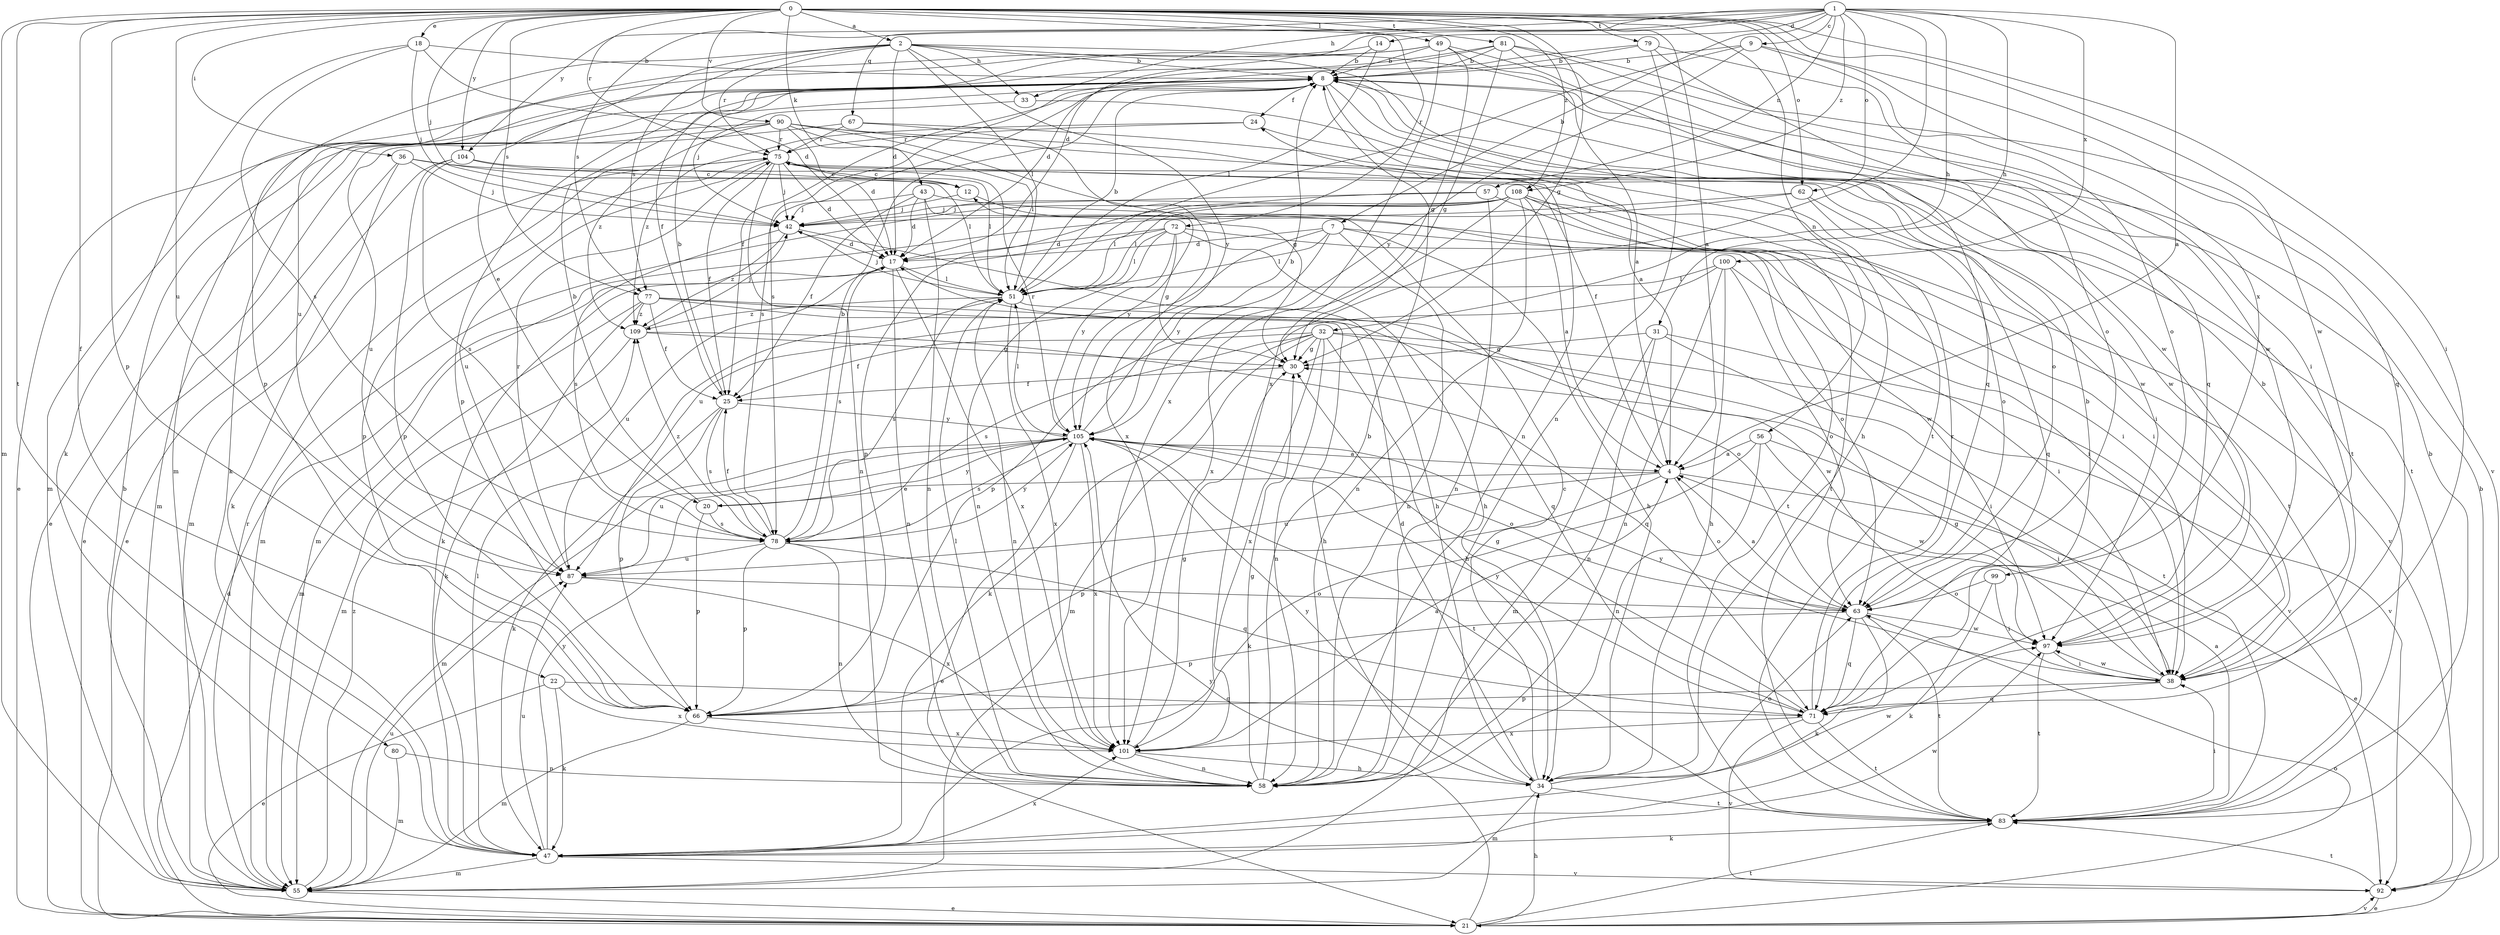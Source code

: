 strict digraph  {
0;
1;
2;
4;
7;
8;
9;
12;
14;
17;
18;
20;
21;
22;
24;
25;
30;
31;
32;
33;
34;
36;
38;
42;
43;
47;
49;
51;
55;
56;
57;
58;
62;
63;
66;
67;
71;
72;
75;
77;
78;
79;
80;
81;
83;
87;
90;
92;
97;
99;
100;
101;
104;
105;
108;
109;
0 -> 2  [label=a];
0 -> 4  [label=a];
0 -> 18  [label=e];
0 -> 22  [label=f];
0 -> 30  [label=g];
0 -> 36  [label=i];
0 -> 38  [label=i];
0 -> 42  [label=j];
0 -> 43  [label=k];
0 -> 49  [label=l];
0 -> 55  [label=m];
0 -> 56  [label=n];
0 -> 62  [label=o];
0 -> 66  [label=p];
0 -> 72  [label=r];
0 -> 75  [label=r];
0 -> 77  [label=s];
0 -> 79  [label=t];
0 -> 80  [label=t];
0 -> 81  [label=t];
0 -> 87  [label=u];
0 -> 90  [label=v];
0 -> 97  [label=w];
0 -> 99  [label=x];
0 -> 104  [label=y];
0 -> 108  [label=z];
1 -> 4  [label=a];
1 -> 7  [label=b];
1 -> 9  [label=c];
1 -> 14  [label=d];
1 -> 17  [label=d];
1 -> 31  [label=h];
1 -> 32  [label=h];
1 -> 33  [label=h];
1 -> 57  [label=n];
1 -> 62  [label=o];
1 -> 67  [label=q];
1 -> 77  [label=s];
1 -> 100  [label=x];
1 -> 101  [label=x];
1 -> 104  [label=y];
1 -> 108  [label=z];
2 -> 8  [label=b];
2 -> 17  [label=d];
2 -> 20  [label=e];
2 -> 33  [label=h];
2 -> 51  [label=l];
2 -> 66  [label=p];
2 -> 75  [label=r];
2 -> 77  [label=s];
2 -> 83  [label=t];
2 -> 97  [label=w];
2 -> 105  [label=y];
4 -> 20  [label=e];
4 -> 21  [label=e];
4 -> 24  [label=f];
4 -> 63  [label=o];
4 -> 66  [label=p];
4 -> 87  [label=u];
7 -> 17  [label=d];
7 -> 34  [label=h];
7 -> 38  [label=i];
7 -> 51  [label=l];
7 -> 58  [label=n];
7 -> 87  [label=u];
7 -> 105  [label=y];
8 -> 24  [label=f];
8 -> 25  [label=f];
8 -> 34  [label=h];
8 -> 47  [label=k];
8 -> 55  [label=m];
8 -> 58  [label=n];
8 -> 66  [label=p];
8 -> 78  [label=s];
8 -> 83  [label=t];
9 -> 8  [label=b];
9 -> 51  [label=l];
9 -> 63  [label=o];
9 -> 71  [label=q];
9 -> 105  [label=y];
12 -> 42  [label=j];
12 -> 83  [label=t];
14 -> 8  [label=b];
14 -> 51  [label=l];
14 -> 87  [label=u];
17 -> 51  [label=l];
17 -> 58  [label=n];
17 -> 78  [label=s];
17 -> 87  [label=u];
17 -> 101  [label=x];
18 -> 8  [label=b];
18 -> 17  [label=d];
18 -> 42  [label=j];
18 -> 47  [label=k];
18 -> 78  [label=s];
20 -> 8  [label=b];
20 -> 66  [label=p];
20 -> 78  [label=s];
20 -> 105  [label=y];
21 -> 17  [label=d];
21 -> 34  [label=h];
21 -> 63  [label=o];
21 -> 83  [label=t];
21 -> 92  [label=v];
21 -> 105  [label=y];
22 -> 21  [label=e];
22 -> 47  [label=k];
22 -> 71  [label=q];
22 -> 101  [label=x];
24 -> 75  [label=r];
24 -> 83  [label=t];
24 -> 109  [label=z];
25 -> 8  [label=b];
25 -> 47  [label=k];
25 -> 66  [label=p];
25 -> 78  [label=s];
25 -> 105  [label=y];
30 -> 25  [label=f];
31 -> 30  [label=g];
31 -> 55  [label=m];
31 -> 58  [label=n];
31 -> 83  [label=t];
31 -> 92  [label=v];
32 -> 25  [label=f];
32 -> 30  [label=g];
32 -> 34  [label=h];
32 -> 38  [label=i];
32 -> 47  [label=k];
32 -> 55  [label=m];
32 -> 58  [label=n];
32 -> 78  [label=s];
32 -> 92  [label=v];
32 -> 101  [label=x];
33 -> 4  [label=a];
33 -> 42  [label=j];
34 -> 12  [label=c];
34 -> 17  [label=d];
34 -> 55  [label=m];
34 -> 63  [label=o];
34 -> 83  [label=t];
34 -> 97  [label=w];
34 -> 105  [label=y];
36 -> 12  [label=c];
36 -> 21  [label=e];
36 -> 42  [label=j];
36 -> 47  [label=k];
36 -> 51  [label=l];
38 -> 8  [label=b];
38 -> 30  [label=g];
38 -> 66  [label=p];
38 -> 71  [label=q];
38 -> 97  [label=w];
38 -> 105  [label=y];
42 -> 17  [label=d];
42 -> 34  [label=h];
42 -> 78  [label=s];
42 -> 109  [label=z];
43 -> 17  [label=d];
43 -> 25  [label=f];
43 -> 42  [label=j];
43 -> 58  [label=n];
43 -> 97  [label=w];
43 -> 105  [label=y];
47 -> 51  [label=l];
47 -> 55  [label=m];
47 -> 87  [label=u];
47 -> 92  [label=v];
47 -> 97  [label=w];
47 -> 101  [label=x];
47 -> 105  [label=y];
49 -> 4  [label=a];
49 -> 8  [label=b];
49 -> 21  [label=e];
49 -> 25  [label=f];
49 -> 30  [label=g];
49 -> 71  [label=q];
49 -> 101  [label=x];
51 -> 8  [label=b];
51 -> 42  [label=j];
51 -> 58  [label=n];
51 -> 78  [label=s];
51 -> 97  [label=w];
51 -> 101  [label=x];
51 -> 109  [label=z];
55 -> 8  [label=b];
55 -> 21  [label=e];
55 -> 75  [label=r];
55 -> 87  [label=u];
55 -> 109  [label=z];
56 -> 4  [label=a];
56 -> 38  [label=i];
56 -> 47  [label=k];
56 -> 58  [label=n];
56 -> 97  [label=w];
57 -> 38  [label=i];
57 -> 42  [label=j];
57 -> 51  [label=l];
57 -> 58  [label=n];
58 -> 8  [label=b];
58 -> 30  [label=g];
58 -> 51  [label=l];
62 -> 42  [label=j];
62 -> 55  [label=m];
62 -> 63  [label=o];
62 -> 71  [label=q];
63 -> 4  [label=a];
63 -> 47  [label=k];
63 -> 66  [label=p];
63 -> 71  [label=q];
63 -> 83  [label=t];
63 -> 97  [label=w];
66 -> 55  [label=m];
66 -> 101  [label=x];
67 -> 75  [label=r];
67 -> 87  [label=u];
67 -> 97  [label=w];
67 -> 101  [label=x];
71 -> 8  [label=b];
71 -> 30  [label=g];
71 -> 75  [label=r];
71 -> 83  [label=t];
71 -> 92  [label=v];
71 -> 101  [label=x];
71 -> 105  [label=y];
72 -> 17  [label=d];
72 -> 30  [label=g];
72 -> 34  [label=h];
72 -> 47  [label=k];
72 -> 51  [label=l];
72 -> 58  [label=n];
72 -> 63  [label=o];
72 -> 105  [label=y];
75 -> 12  [label=c];
75 -> 17  [label=d];
75 -> 25  [label=f];
75 -> 42  [label=j];
75 -> 51  [label=l];
75 -> 55  [label=m];
75 -> 58  [label=n];
75 -> 66  [label=p];
75 -> 83  [label=t];
75 -> 87  [label=u];
77 -> 25  [label=f];
77 -> 34  [label=h];
77 -> 47  [label=k];
77 -> 55  [label=m];
77 -> 63  [label=o];
77 -> 71  [label=q];
77 -> 109  [label=z];
78 -> 8  [label=b];
78 -> 25  [label=f];
78 -> 58  [label=n];
78 -> 66  [label=p];
78 -> 71  [label=q];
78 -> 87  [label=u];
78 -> 105  [label=y];
78 -> 109  [label=z];
79 -> 8  [label=b];
79 -> 58  [label=n];
79 -> 63  [label=o];
79 -> 71  [label=q];
79 -> 78  [label=s];
80 -> 55  [label=m];
80 -> 58  [label=n];
81 -> 8  [label=b];
81 -> 17  [label=d];
81 -> 30  [label=g];
81 -> 38  [label=i];
81 -> 55  [label=m];
81 -> 92  [label=v];
81 -> 97  [label=w];
83 -> 4  [label=a];
83 -> 8  [label=b];
83 -> 38  [label=i];
83 -> 47  [label=k];
87 -> 63  [label=o];
87 -> 75  [label=r];
87 -> 101  [label=x];
90 -> 17  [label=d];
90 -> 21  [label=e];
90 -> 30  [label=g];
90 -> 51  [label=l];
90 -> 55  [label=m];
90 -> 63  [label=o];
90 -> 75  [label=r];
90 -> 97  [label=w];
90 -> 109  [label=z];
92 -> 8  [label=b];
92 -> 21  [label=e];
92 -> 83  [label=t];
97 -> 38  [label=i];
97 -> 83  [label=t];
99 -> 38  [label=i];
99 -> 47  [label=k];
99 -> 63  [label=o];
100 -> 34  [label=h];
100 -> 38  [label=i];
100 -> 51  [label=l];
100 -> 58  [label=n];
100 -> 63  [label=o];
100 -> 66  [label=p];
101 -> 4  [label=a];
101 -> 30  [label=g];
101 -> 34  [label=h];
101 -> 58  [label=n];
104 -> 12  [label=c];
104 -> 21  [label=e];
104 -> 38  [label=i];
104 -> 66  [label=p];
104 -> 78  [label=s];
105 -> 4  [label=a];
105 -> 8  [label=b];
105 -> 21  [label=e];
105 -> 51  [label=l];
105 -> 55  [label=m];
105 -> 63  [label=o];
105 -> 75  [label=r];
105 -> 78  [label=s];
105 -> 83  [label=t];
105 -> 87  [label=u];
105 -> 101  [label=x];
108 -> 4  [label=a];
108 -> 38  [label=i];
108 -> 42  [label=j];
108 -> 51  [label=l];
108 -> 55  [label=m];
108 -> 58  [label=n];
108 -> 66  [label=p];
108 -> 83  [label=t];
108 -> 92  [label=v];
108 -> 101  [label=x];
109 -> 30  [label=g];
109 -> 42  [label=j];
109 -> 55  [label=m];
109 -> 71  [label=q];
}
